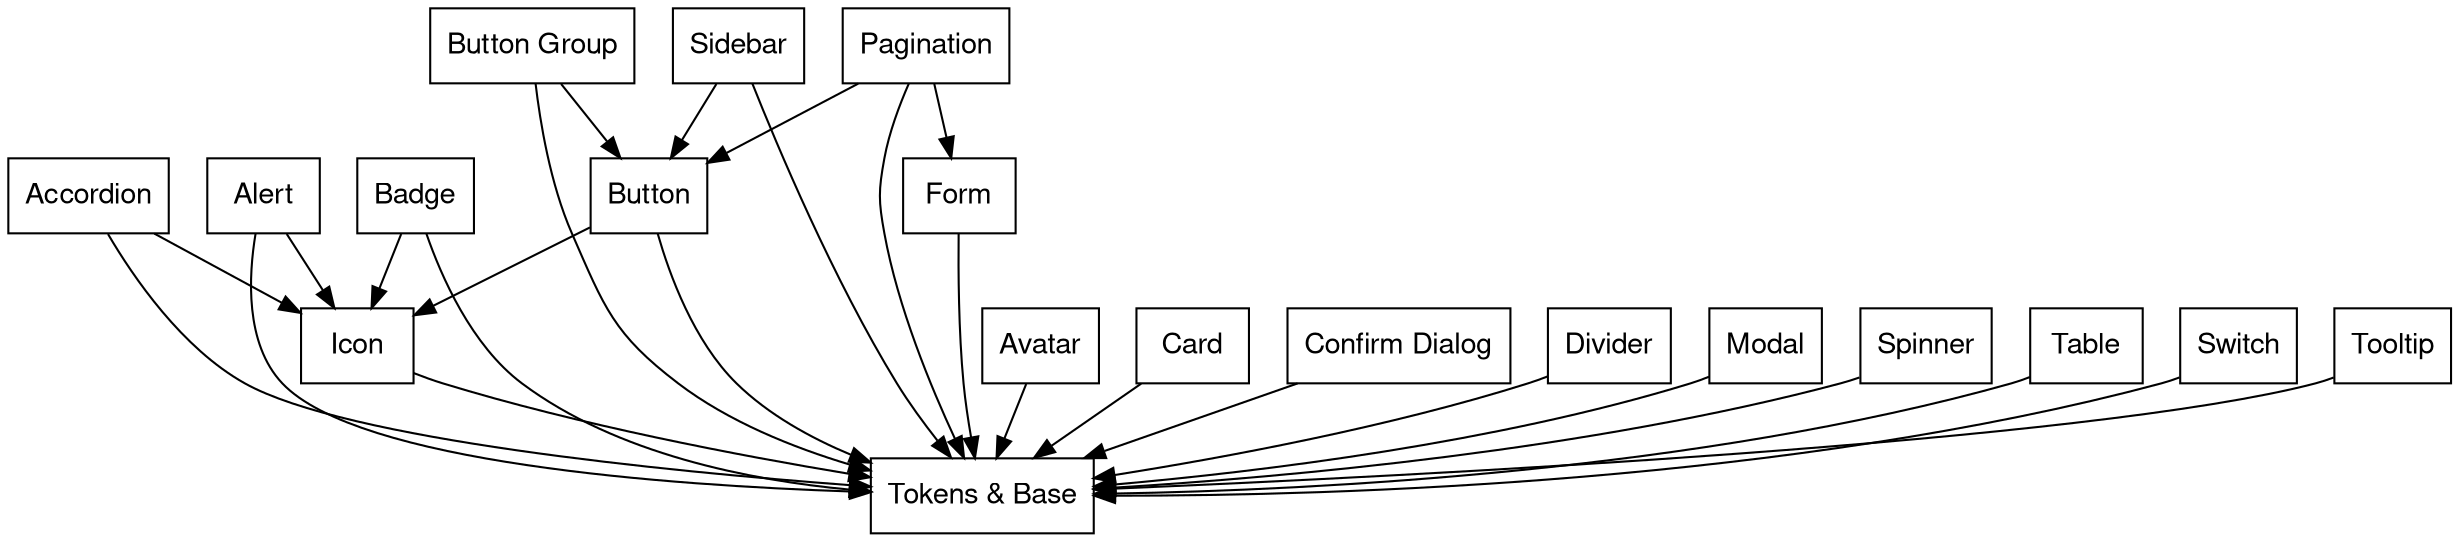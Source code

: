 digraph dependencies {
  fontname = "Helvetica,Arial,sans-serif";
  node [fontname = "Helvetica,Arial,sans-serif";];
  edge [fontname = "Helvetica,Arial,sans-serif";];
  node [shape = box;];
  "Tokens & Base";

  "Accordion" -> "Tokens & Base";
  "Accordion" -> "Icon";

  "Alert" -> "Tokens & Base";
  "Alert" -> "Icon";

  "Badge" -> "Tokens & Base";
  "Badge" -> "Icon";

  "Button" -> "Tokens & Base";
  "Button" -> "Icon";

  "Button Group" -> "Tokens & Base";
  "Button Group" -> "Button";

  "Sidebar" -> "Tokens & Base";
  "Sidebar" -> "Button";

  "Pagination" -> "Button";
  "Pagination" -> "Form";
  "Pagination" -> "Tokens & Base";

  "Avatar" -> "Tokens & Base";
  "Card" -> "Tokens & Base";
  "Confirm Dialog" -> "Tokens & Base";
  "Divider" -> "Tokens & Base";
  "Form" -> "Tokens & Base";
  "Icon" -> "Tokens & Base";
  "Modal" -> "Tokens & Base";
  "Spinner" -> "Tokens & Base";
  "Table" -> "Tokens & Base";
  "Switch" -> "Tokens & Base";
  "Tooltip" -> "Tokens & Base";
}
